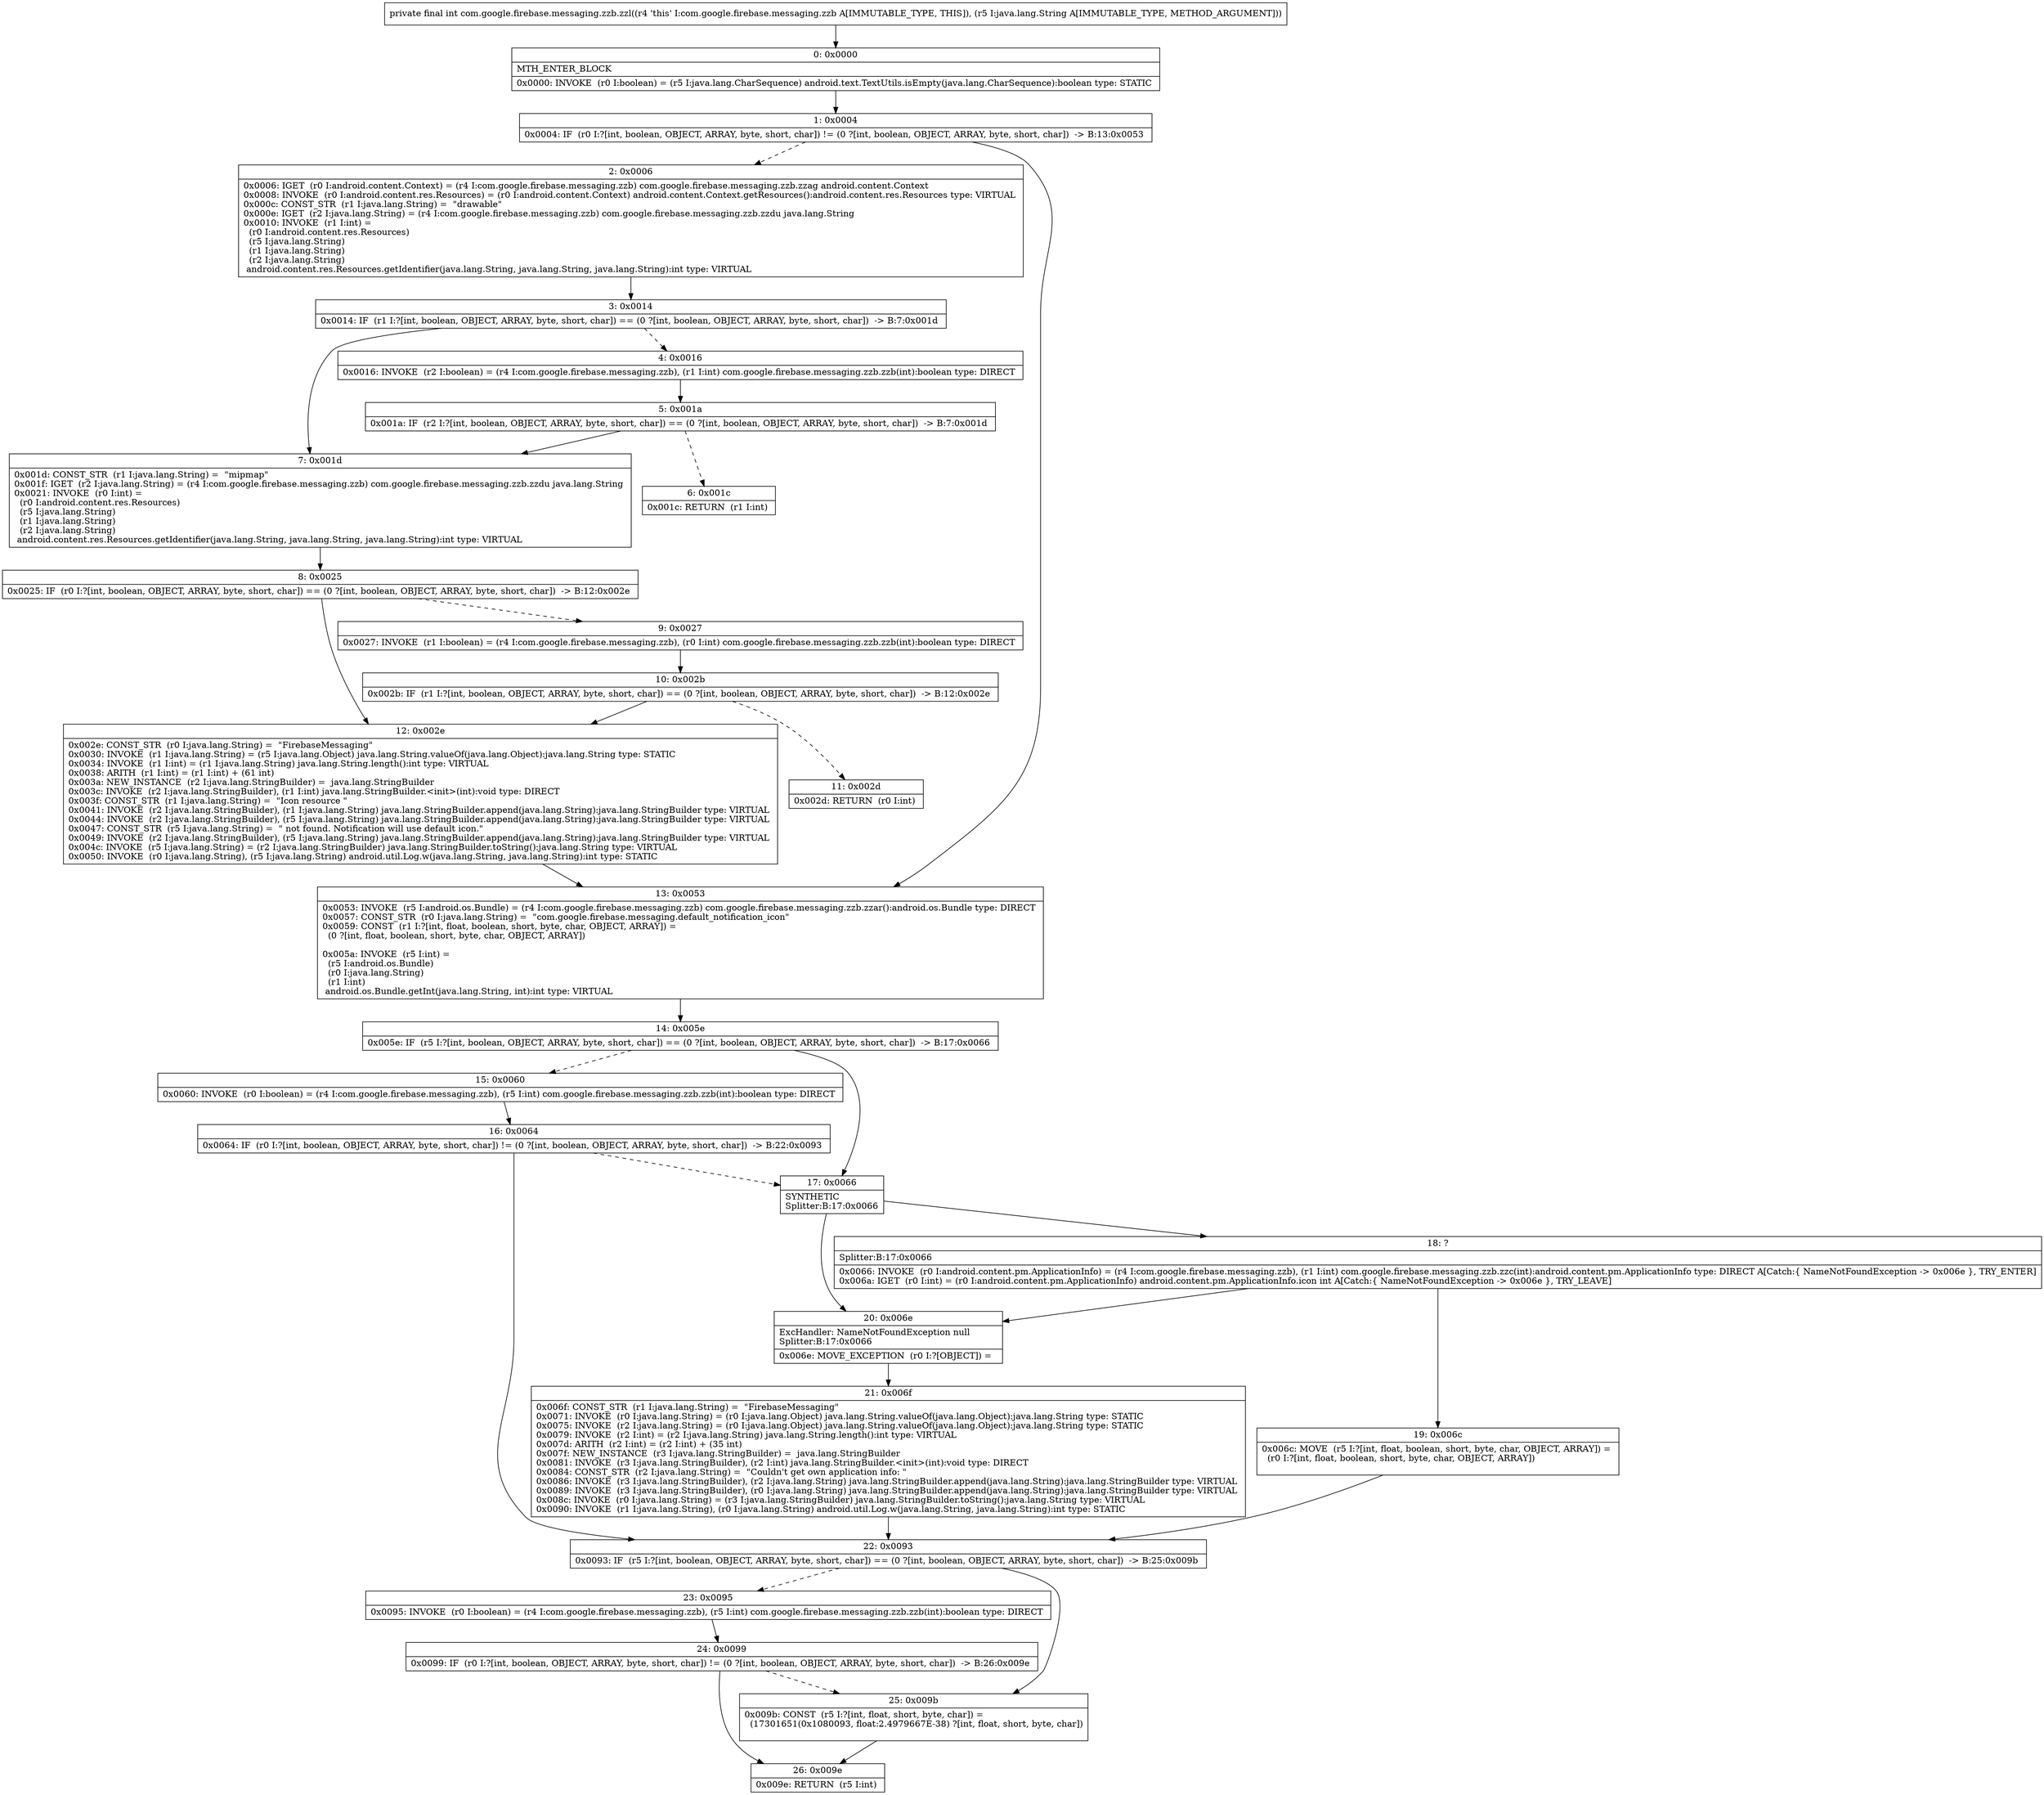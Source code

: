 digraph "CFG forcom.google.firebase.messaging.zzb.zzl(Ljava\/lang\/String;)I" {
Node_0 [shape=record,label="{0\:\ 0x0000|MTH_ENTER_BLOCK\l|0x0000: INVOKE  (r0 I:boolean) = (r5 I:java.lang.CharSequence) android.text.TextUtils.isEmpty(java.lang.CharSequence):boolean type: STATIC \l}"];
Node_1 [shape=record,label="{1\:\ 0x0004|0x0004: IF  (r0 I:?[int, boolean, OBJECT, ARRAY, byte, short, char]) != (0 ?[int, boolean, OBJECT, ARRAY, byte, short, char])  \-\> B:13:0x0053 \l}"];
Node_2 [shape=record,label="{2\:\ 0x0006|0x0006: IGET  (r0 I:android.content.Context) = (r4 I:com.google.firebase.messaging.zzb) com.google.firebase.messaging.zzb.zzag android.content.Context \l0x0008: INVOKE  (r0 I:android.content.res.Resources) = (r0 I:android.content.Context) android.content.Context.getResources():android.content.res.Resources type: VIRTUAL \l0x000c: CONST_STR  (r1 I:java.lang.String) =  \"drawable\" \l0x000e: IGET  (r2 I:java.lang.String) = (r4 I:com.google.firebase.messaging.zzb) com.google.firebase.messaging.zzb.zzdu java.lang.String \l0x0010: INVOKE  (r1 I:int) = \l  (r0 I:android.content.res.Resources)\l  (r5 I:java.lang.String)\l  (r1 I:java.lang.String)\l  (r2 I:java.lang.String)\l android.content.res.Resources.getIdentifier(java.lang.String, java.lang.String, java.lang.String):int type: VIRTUAL \l}"];
Node_3 [shape=record,label="{3\:\ 0x0014|0x0014: IF  (r1 I:?[int, boolean, OBJECT, ARRAY, byte, short, char]) == (0 ?[int, boolean, OBJECT, ARRAY, byte, short, char])  \-\> B:7:0x001d \l}"];
Node_4 [shape=record,label="{4\:\ 0x0016|0x0016: INVOKE  (r2 I:boolean) = (r4 I:com.google.firebase.messaging.zzb), (r1 I:int) com.google.firebase.messaging.zzb.zzb(int):boolean type: DIRECT \l}"];
Node_5 [shape=record,label="{5\:\ 0x001a|0x001a: IF  (r2 I:?[int, boolean, OBJECT, ARRAY, byte, short, char]) == (0 ?[int, boolean, OBJECT, ARRAY, byte, short, char])  \-\> B:7:0x001d \l}"];
Node_6 [shape=record,label="{6\:\ 0x001c|0x001c: RETURN  (r1 I:int) \l}"];
Node_7 [shape=record,label="{7\:\ 0x001d|0x001d: CONST_STR  (r1 I:java.lang.String) =  \"mipmap\" \l0x001f: IGET  (r2 I:java.lang.String) = (r4 I:com.google.firebase.messaging.zzb) com.google.firebase.messaging.zzb.zzdu java.lang.String \l0x0021: INVOKE  (r0 I:int) = \l  (r0 I:android.content.res.Resources)\l  (r5 I:java.lang.String)\l  (r1 I:java.lang.String)\l  (r2 I:java.lang.String)\l android.content.res.Resources.getIdentifier(java.lang.String, java.lang.String, java.lang.String):int type: VIRTUAL \l}"];
Node_8 [shape=record,label="{8\:\ 0x0025|0x0025: IF  (r0 I:?[int, boolean, OBJECT, ARRAY, byte, short, char]) == (0 ?[int, boolean, OBJECT, ARRAY, byte, short, char])  \-\> B:12:0x002e \l}"];
Node_9 [shape=record,label="{9\:\ 0x0027|0x0027: INVOKE  (r1 I:boolean) = (r4 I:com.google.firebase.messaging.zzb), (r0 I:int) com.google.firebase.messaging.zzb.zzb(int):boolean type: DIRECT \l}"];
Node_10 [shape=record,label="{10\:\ 0x002b|0x002b: IF  (r1 I:?[int, boolean, OBJECT, ARRAY, byte, short, char]) == (0 ?[int, boolean, OBJECT, ARRAY, byte, short, char])  \-\> B:12:0x002e \l}"];
Node_11 [shape=record,label="{11\:\ 0x002d|0x002d: RETURN  (r0 I:int) \l}"];
Node_12 [shape=record,label="{12\:\ 0x002e|0x002e: CONST_STR  (r0 I:java.lang.String) =  \"FirebaseMessaging\" \l0x0030: INVOKE  (r1 I:java.lang.String) = (r5 I:java.lang.Object) java.lang.String.valueOf(java.lang.Object):java.lang.String type: STATIC \l0x0034: INVOKE  (r1 I:int) = (r1 I:java.lang.String) java.lang.String.length():int type: VIRTUAL \l0x0038: ARITH  (r1 I:int) = (r1 I:int) + (61 int) \l0x003a: NEW_INSTANCE  (r2 I:java.lang.StringBuilder) =  java.lang.StringBuilder \l0x003c: INVOKE  (r2 I:java.lang.StringBuilder), (r1 I:int) java.lang.StringBuilder.\<init\>(int):void type: DIRECT \l0x003f: CONST_STR  (r1 I:java.lang.String) =  \"Icon resource \" \l0x0041: INVOKE  (r2 I:java.lang.StringBuilder), (r1 I:java.lang.String) java.lang.StringBuilder.append(java.lang.String):java.lang.StringBuilder type: VIRTUAL \l0x0044: INVOKE  (r2 I:java.lang.StringBuilder), (r5 I:java.lang.String) java.lang.StringBuilder.append(java.lang.String):java.lang.StringBuilder type: VIRTUAL \l0x0047: CONST_STR  (r5 I:java.lang.String) =  \" not found. Notification will use default icon.\" \l0x0049: INVOKE  (r2 I:java.lang.StringBuilder), (r5 I:java.lang.String) java.lang.StringBuilder.append(java.lang.String):java.lang.StringBuilder type: VIRTUAL \l0x004c: INVOKE  (r5 I:java.lang.String) = (r2 I:java.lang.StringBuilder) java.lang.StringBuilder.toString():java.lang.String type: VIRTUAL \l0x0050: INVOKE  (r0 I:java.lang.String), (r5 I:java.lang.String) android.util.Log.w(java.lang.String, java.lang.String):int type: STATIC \l}"];
Node_13 [shape=record,label="{13\:\ 0x0053|0x0053: INVOKE  (r5 I:android.os.Bundle) = (r4 I:com.google.firebase.messaging.zzb) com.google.firebase.messaging.zzb.zzar():android.os.Bundle type: DIRECT \l0x0057: CONST_STR  (r0 I:java.lang.String) =  \"com.google.firebase.messaging.default_notification_icon\" \l0x0059: CONST  (r1 I:?[int, float, boolean, short, byte, char, OBJECT, ARRAY]) = \l  (0 ?[int, float, boolean, short, byte, char, OBJECT, ARRAY])\l \l0x005a: INVOKE  (r5 I:int) = \l  (r5 I:android.os.Bundle)\l  (r0 I:java.lang.String)\l  (r1 I:int)\l android.os.Bundle.getInt(java.lang.String, int):int type: VIRTUAL \l}"];
Node_14 [shape=record,label="{14\:\ 0x005e|0x005e: IF  (r5 I:?[int, boolean, OBJECT, ARRAY, byte, short, char]) == (0 ?[int, boolean, OBJECT, ARRAY, byte, short, char])  \-\> B:17:0x0066 \l}"];
Node_15 [shape=record,label="{15\:\ 0x0060|0x0060: INVOKE  (r0 I:boolean) = (r4 I:com.google.firebase.messaging.zzb), (r5 I:int) com.google.firebase.messaging.zzb.zzb(int):boolean type: DIRECT \l}"];
Node_16 [shape=record,label="{16\:\ 0x0064|0x0064: IF  (r0 I:?[int, boolean, OBJECT, ARRAY, byte, short, char]) != (0 ?[int, boolean, OBJECT, ARRAY, byte, short, char])  \-\> B:22:0x0093 \l}"];
Node_17 [shape=record,label="{17\:\ 0x0066|SYNTHETIC\lSplitter:B:17:0x0066\l}"];
Node_18 [shape=record,label="{18\:\ ?|Splitter:B:17:0x0066\l|0x0066: INVOKE  (r0 I:android.content.pm.ApplicationInfo) = (r4 I:com.google.firebase.messaging.zzb), (r1 I:int) com.google.firebase.messaging.zzb.zzc(int):android.content.pm.ApplicationInfo type: DIRECT A[Catch:\{ NameNotFoundException \-\> 0x006e \}, TRY_ENTER]\l0x006a: IGET  (r0 I:int) = (r0 I:android.content.pm.ApplicationInfo) android.content.pm.ApplicationInfo.icon int A[Catch:\{ NameNotFoundException \-\> 0x006e \}, TRY_LEAVE]\l}"];
Node_19 [shape=record,label="{19\:\ 0x006c|0x006c: MOVE  (r5 I:?[int, float, boolean, short, byte, char, OBJECT, ARRAY]) = \l  (r0 I:?[int, float, boolean, short, byte, char, OBJECT, ARRAY])\l \l}"];
Node_20 [shape=record,label="{20\:\ 0x006e|ExcHandler: NameNotFoundException null\lSplitter:B:17:0x0066\l|0x006e: MOVE_EXCEPTION  (r0 I:?[OBJECT]) =  \l}"];
Node_21 [shape=record,label="{21\:\ 0x006f|0x006f: CONST_STR  (r1 I:java.lang.String) =  \"FirebaseMessaging\" \l0x0071: INVOKE  (r0 I:java.lang.String) = (r0 I:java.lang.Object) java.lang.String.valueOf(java.lang.Object):java.lang.String type: STATIC \l0x0075: INVOKE  (r2 I:java.lang.String) = (r0 I:java.lang.Object) java.lang.String.valueOf(java.lang.Object):java.lang.String type: STATIC \l0x0079: INVOKE  (r2 I:int) = (r2 I:java.lang.String) java.lang.String.length():int type: VIRTUAL \l0x007d: ARITH  (r2 I:int) = (r2 I:int) + (35 int) \l0x007f: NEW_INSTANCE  (r3 I:java.lang.StringBuilder) =  java.lang.StringBuilder \l0x0081: INVOKE  (r3 I:java.lang.StringBuilder), (r2 I:int) java.lang.StringBuilder.\<init\>(int):void type: DIRECT \l0x0084: CONST_STR  (r2 I:java.lang.String) =  \"Couldn't get own application info: \" \l0x0086: INVOKE  (r3 I:java.lang.StringBuilder), (r2 I:java.lang.String) java.lang.StringBuilder.append(java.lang.String):java.lang.StringBuilder type: VIRTUAL \l0x0089: INVOKE  (r3 I:java.lang.StringBuilder), (r0 I:java.lang.String) java.lang.StringBuilder.append(java.lang.String):java.lang.StringBuilder type: VIRTUAL \l0x008c: INVOKE  (r0 I:java.lang.String) = (r3 I:java.lang.StringBuilder) java.lang.StringBuilder.toString():java.lang.String type: VIRTUAL \l0x0090: INVOKE  (r1 I:java.lang.String), (r0 I:java.lang.String) android.util.Log.w(java.lang.String, java.lang.String):int type: STATIC \l}"];
Node_22 [shape=record,label="{22\:\ 0x0093|0x0093: IF  (r5 I:?[int, boolean, OBJECT, ARRAY, byte, short, char]) == (0 ?[int, boolean, OBJECT, ARRAY, byte, short, char])  \-\> B:25:0x009b \l}"];
Node_23 [shape=record,label="{23\:\ 0x0095|0x0095: INVOKE  (r0 I:boolean) = (r4 I:com.google.firebase.messaging.zzb), (r5 I:int) com.google.firebase.messaging.zzb.zzb(int):boolean type: DIRECT \l}"];
Node_24 [shape=record,label="{24\:\ 0x0099|0x0099: IF  (r0 I:?[int, boolean, OBJECT, ARRAY, byte, short, char]) != (0 ?[int, boolean, OBJECT, ARRAY, byte, short, char])  \-\> B:26:0x009e \l}"];
Node_25 [shape=record,label="{25\:\ 0x009b|0x009b: CONST  (r5 I:?[int, float, short, byte, char]) = \l  (17301651(0x1080093, float:2.4979667E\-38) ?[int, float, short, byte, char])\l \l}"];
Node_26 [shape=record,label="{26\:\ 0x009e|0x009e: RETURN  (r5 I:int) \l}"];
MethodNode[shape=record,label="{private final int com.google.firebase.messaging.zzb.zzl((r4 'this' I:com.google.firebase.messaging.zzb A[IMMUTABLE_TYPE, THIS]), (r5 I:java.lang.String A[IMMUTABLE_TYPE, METHOD_ARGUMENT])) }"];
MethodNode -> Node_0;
Node_0 -> Node_1;
Node_1 -> Node_2[style=dashed];
Node_1 -> Node_13;
Node_2 -> Node_3;
Node_3 -> Node_4[style=dashed];
Node_3 -> Node_7;
Node_4 -> Node_5;
Node_5 -> Node_6[style=dashed];
Node_5 -> Node_7;
Node_7 -> Node_8;
Node_8 -> Node_9[style=dashed];
Node_8 -> Node_12;
Node_9 -> Node_10;
Node_10 -> Node_11[style=dashed];
Node_10 -> Node_12;
Node_12 -> Node_13;
Node_13 -> Node_14;
Node_14 -> Node_15[style=dashed];
Node_14 -> Node_17;
Node_15 -> Node_16;
Node_16 -> Node_17[style=dashed];
Node_16 -> Node_22;
Node_17 -> Node_18;
Node_17 -> Node_20;
Node_18 -> Node_19;
Node_18 -> Node_20;
Node_19 -> Node_22;
Node_20 -> Node_21;
Node_21 -> Node_22;
Node_22 -> Node_23[style=dashed];
Node_22 -> Node_25;
Node_23 -> Node_24;
Node_24 -> Node_25[style=dashed];
Node_24 -> Node_26;
Node_25 -> Node_26;
}

